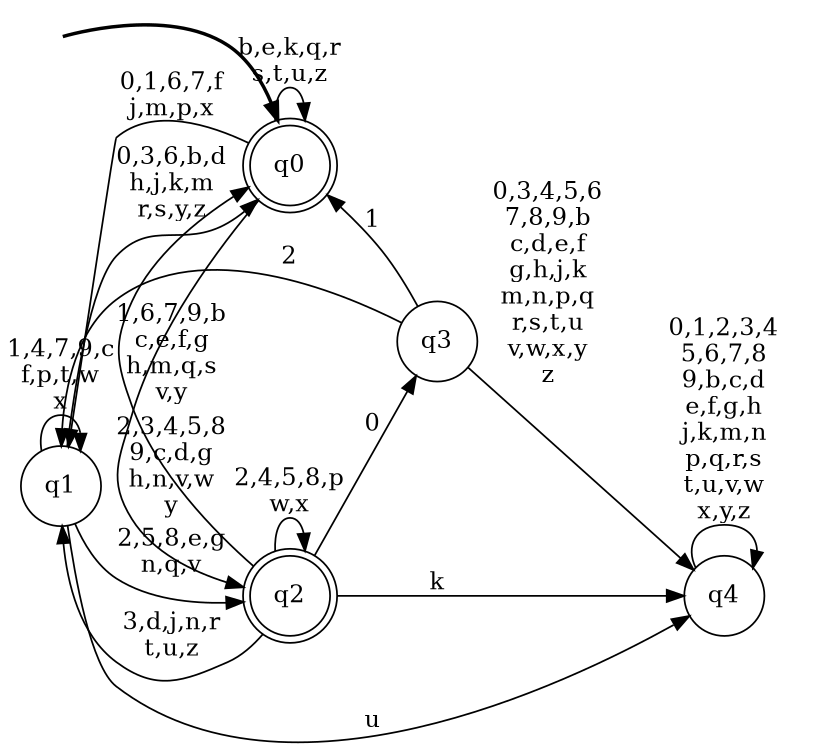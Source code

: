 digraph BlueStar {
__start0 [style = invis, shape = none, label = "", width = 0, height = 0];

rankdir=LR;
size="8,5";

s0 [style="rounded,filled", color="black", fillcolor="white" shape="doublecircle", label="q0"];
s1 [style="filled", color="black", fillcolor="white" shape="circle", label="q1"];
s2 [style="rounded,filled", color="black", fillcolor="white" shape="doublecircle", label="q2"];
s3 [style="filled", color="black", fillcolor="white" shape="circle", label="q3"];
s4 [style="filled", color="black", fillcolor="white" shape="circle", label="q4"];
subgraph cluster_main { 
	graph [pad=".75", ranksep="0.15", nodesep="0.15"];
	 style=invis; 
	__start0 -> s0 [penwidth=2];
}
s0 -> s0 [label="b,e,k,q,r\ns,t,u,z"];
s0 -> s1 [label="0,1,6,7,f\nj,m,p,x"];
s0 -> s2 [label="2,3,4,5,8\n9,c,d,g\nh,n,v,w\ny"];
s1 -> s0 [label="0,3,6,b,d\nh,j,k,m\nr,s,y,z"];
s1 -> s1 [label="1,4,7,9,c\nf,p,t,w\nx"];
s1 -> s2 [label="2,5,8,e,g\nn,q,v"];
s1 -> s4 [label="u"];
s2 -> s0 [label="1,6,7,9,b\nc,e,f,g\nh,m,q,s\nv,y"];
s2 -> s1 [label="3,d,j,n,r\nt,u,z"];
s2 -> s2 [label="2,4,5,8,p\nw,x"];
s2 -> s3 [label="0"];
s2 -> s4 [label="k"];
s3 -> s0 [label="1"];
s3 -> s1 [label="2"];
s3 -> s4 [label="0,3,4,5,6\n7,8,9,b\nc,d,e,f\ng,h,j,k\nm,n,p,q\nr,s,t,u\nv,w,x,y\nz"];
s4 -> s4 [label="0,1,2,3,4\n5,6,7,8\n9,b,c,d\ne,f,g,h\nj,k,m,n\np,q,r,s\nt,u,v,w\nx,y,z"];

}